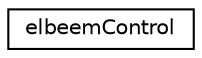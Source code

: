 digraph G
{
  edge [fontname="Helvetica",fontsize="10",labelfontname="Helvetica",labelfontsize="10"];
  node [fontname="Helvetica",fontsize="10",shape=record];
  rankdir=LR;
  Node1 [label="elbeemControl",height=0.2,width=0.4,color="black", fillcolor="white", style="filled",URL="$de/dbf/structelbeemControl.html"];
}
